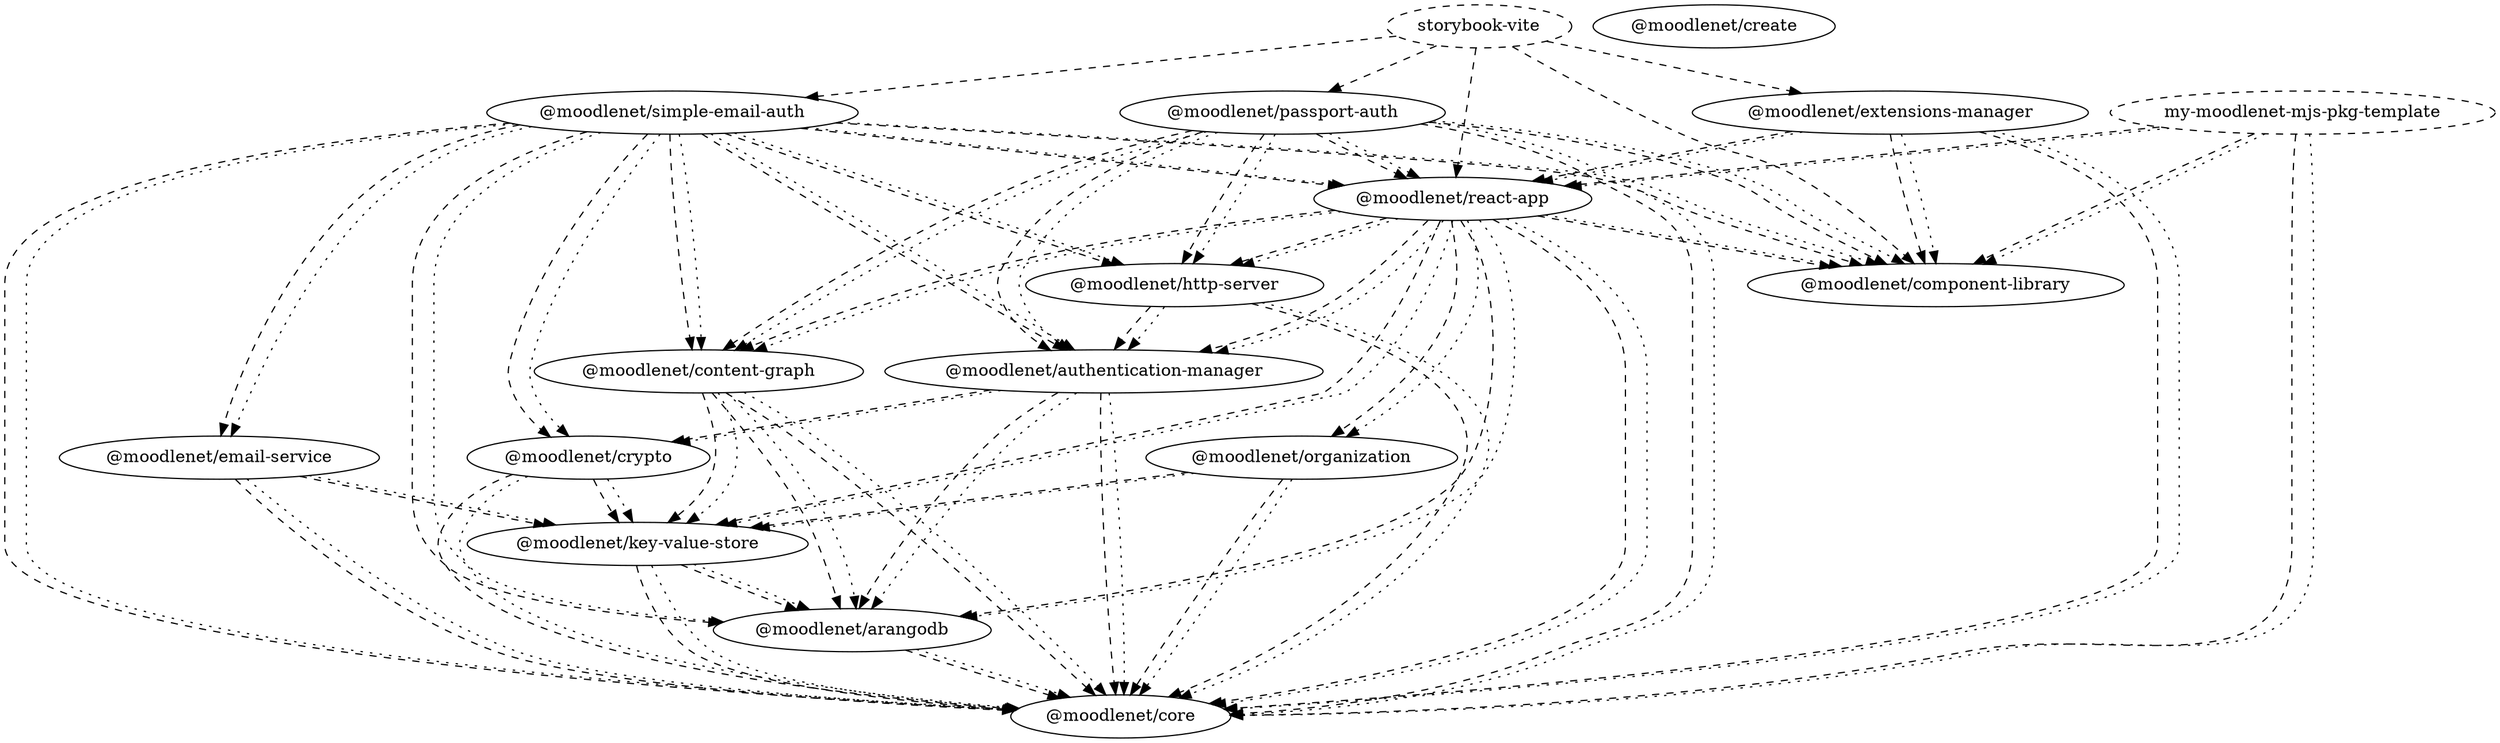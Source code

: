 digraph G {
  "@moodlenet/arangodb";
  "@moodlenet/core";
  "@moodlenet/authentication-manager";
  "@moodlenet/crypto";
  "@moodlenet/component-library";
  "@moodlenet/content-graph";
  "@moodlenet/key-value-store";
  "@moodlenet/create";
  "@moodlenet/email-service";
  "@moodlenet/extensions-manager";
  "@moodlenet/react-app";
  "@moodlenet/http-server";
  "my-moodlenet-mjs-pkg-template" [ style = "dashed" ];
  "@moodlenet/organization";
  "@moodlenet/passport-auth";
  "@moodlenet/simple-email-auth";
  "storybook-vite" [ style = "dashed" ];
  "@moodlenet/arangodb" -> "@moodlenet/core" [ style = "dashed" ];
  "@moodlenet/arangodb" -> "@moodlenet/core" [ style = "dotted" ];
  "@moodlenet/authentication-manager" -> "@moodlenet/arangodb" [ style = "dashed" ];
  "@moodlenet/authentication-manager" -> "@moodlenet/core" [ style = "dashed" ];
  "@moodlenet/authentication-manager" -> "@moodlenet/crypto" [ style = "dashed" ];
  "@moodlenet/authentication-manager" -> "@moodlenet/arangodb" [ style = "dotted" ];
  "@moodlenet/authentication-manager" -> "@moodlenet/core" [ style = "dotted" ];
  "@moodlenet/authentication-manager" -> "@moodlenet/crypto" [ style = "dotted" ];
  "@moodlenet/content-graph" -> "@moodlenet/arangodb" [ style = "dashed" ];
  "@moodlenet/content-graph" -> "@moodlenet/core" [ style = "dashed" ];
  "@moodlenet/content-graph" -> "@moodlenet/key-value-store" [ style = "dashed" ];
  "@moodlenet/content-graph" -> "@moodlenet/arangodb" [ style = "dotted" ];
  "@moodlenet/content-graph" -> "@moodlenet/core" [ style = "dotted" ];
  "@moodlenet/content-graph" -> "@moodlenet/key-value-store" [ style = "dotted" ];
  "@moodlenet/crypto" -> "@moodlenet/core" [ style = "dashed" ];
  "@moodlenet/crypto" -> "@moodlenet/key-value-store" [ style = "dashed" ];
  "@moodlenet/crypto" -> "@moodlenet/core" [ style = "dotted" ];
  "@moodlenet/crypto" -> "@moodlenet/key-value-store" [ style = "dotted" ];
  "@moodlenet/email-service" -> "@moodlenet/core" [ style = "dashed" ];
  "@moodlenet/email-service" -> "@moodlenet/key-value-store" [ style = "dashed" ];
  "@moodlenet/email-service" -> "@moodlenet/core" [ style = "dotted" ];
  "@moodlenet/email-service" -> "@moodlenet/key-value-store" [ style = "dotted" ];
  "@moodlenet/extensions-manager" -> "@moodlenet/component-library" [ style = "dashed" ];
  "@moodlenet/extensions-manager" -> "@moodlenet/core" [ style = "dashed" ];
  "@moodlenet/extensions-manager" -> "@moodlenet/react-app" [ style = "dashed" ];
  "@moodlenet/extensions-manager" -> "@moodlenet/component-library" [ style = "dotted" ];
  "@moodlenet/extensions-manager" -> "@moodlenet/core" [ style = "dotted" ];
  "@moodlenet/extensions-manager" -> "@moodlenet/react-app" [ style = "dotted" ];
  "@moodlenet/http-server" -> "@moodlenet/authentication-manager" [ style = "dashed" ];
  "@moodlenet/http-server" -> "@moodlenet/core" [ style = "dashed" ];
  "@moodlenet/http-server" -> "@moodlenet/authentication-manager" [ style = "dotted" ];
  "@moodlenet/http-server" -> "@moodlenet/core" [ style = "dotted" ];
  "@moodlenet/key-value-store" -> "@moodlenet/arangodb" [ style = "dashed" ];
  "@moodlenet/key-value-store" -> "@moodlenet/core" [ style = "dashed" ];
  "@moodlenet/key-value-store" -> "@moodlenet/arangodb" [ style = "dotted" ];
  "@moodlenet/key-value-store" -> "@moodlenet/core" [ style = "dotted" ];
  "my-moodlenet-mjs-pkg-template" -> "@moodlenet/component-library" [ style = "dashed" ];
  "my-moodlenet-mjs-pkg-template" -> "@moodlenet/core" [ style = "dashed" ];
  "my-moodlenet-mjs-pkg-template" -> "@moodlenet/react-app" [ style = "dashed" ];
  "my-moodlenet-mjs-pkg-template" -> "@moodlenet/component-library" [ style = "dotted" ];
  "my-moodlenet-mjs-pkg-template" -> "@moodlenet/core" [ style = "dotted" ];
  "my-moodlenet-mjs-pkg-template" -> "@moodlenet/react-app" [ style = "dotted" ];
  "@moodlenet/organization" -> "@moodlenet/core" [ style = "dashed" ];
  "@moodlenet/organization" -> "@moodlenet/key-value-store" [ style = "dashed" ];
  "@moodlenet/organization" -> "@moodlenet/core" [ style = "dotted" ];
  "@moodlenet/organization" -> "@moodlenet/key-value-store" [ style = "dotted" ];
  "@moodlenet/passport-auth" -> "@moodlenet/authentication-manager" [ style = "dashed" ];
  "@moodlenet/passport-auth" -> "@moodlenet/component-library" [ style = "dashed" ];
  "@moodlenet/passport-auth" -> "@moodlenet/content-graph" [ style = "dashed" ];
  "@moodlenet/passport-auth" -> "@moodlenet/core" [ style = "dashed" ];
  "@moodlenet/passport-auth" -> "@moodlenet/http-server" [ style = "dashed" ];
  "@moodlenet/passport-auth" -> "@moodlenet/react-app" [ style = "dashed" ];
  "@moodlenet/passport-auth" -> "@moodlenet/authentication-manager" [ style = "dotted" ];
  "@moodlenet/passport-auth" -> "@moodlenet/component-library" [ style = "dotted" ];
  "@moodlenet/passport-auth" -> "@moodlenet/content-graph" [ style = "dotted" ];
  "@moodlenet/passport-auth" -> "@moodlenet/core" [ style = "dotted" ];
  "@moodlenet/passport-auth" -> "@moodlenet/http-server" [ style = "dotted" ];
  "@moodlenet/passport-auth" -> "@moodlenet/react-app" [ style = "dotted" ];
  "@moodlenet/react-app" -> "@moodlenet/arangodb" [ style = "dashed" ];
  "@moodlenet/react-app" -> "@moodlenet/authentication-manager" [ style = "dashed" ];
  "@moodlenet/react-app" -> "@moodlenet/component-library" [ style = "dashed" ];
  "@moodlenet/react-app" -> "@moodlenet/content-graph" [ style = "dashed" ];
  "@moodlenet/react-app" -> "@moodlenet/core" [ style = "dashed" ];
  "@moodlenet/react-app" -> "@moodlenet/http-server" [ style = "dashed" ];
  "@moodlenet/react-app" -> "@moodlenet/key-value-store" [ style = "dashed" ];
  "@moodlenet/react-app" -> "@moodlenet/organization" [ style = "dashed" ];
  "@moodlenet/react-app" -> "@moodlenet/arangodb" [ style = "dotted" ];
  "@moodlenet/react-app" -> "@moodlenet/authentication-manager" [ style = "dotted" ];
  "@moodlenet/react-app" -> "@moodlenet/component-library" [ style = "dotted" ];
  "@moodlenet/react-app" -> "@moodlenet/content-graph" [ style = "dotted" ];
  "@moodlenet/react-app" -> "@moodlenet/core" [ style = "dotted" ];
  "@moodlenet/react-app" -> "@moodlenet/http-server" [ style = "dotted" ];
  "@moodlenet/react-app" -> "@moodlenet/key-value-store" [ style = "dotted" ];
  "@moodlenet/react-app" -> "@moodlenet/organization" [ style = "dotted" ];
  "@moodlenet/simple-email-auth" -> "@moodlenet/arangodb" [ style = "dashed" ];
  "@moodlenet/simple-email-auth" -> "@moodlenet/authentication-manager" [ style = "dashed" ];
  "@moodlenet/simple-email-auth" -> "@moodlenet/component-library" [ style = "dashed" ];
  "@moodlenet/simple-email-auth" -> "@moodlenet/content-graph" [ style = "dashed" ];
  "@moodlenet/simple-email-auth" -> "@moodlenet/core" [ style = "dashed" ];
  "@moodlenet/simple-email-auth" -> "@moodlenet/crypto" [ style = "dashed" ];
  "@moodlenet/simple-email-auth" -> "@moodlenet/email-service" [ style = "dashed" ];
  "@moodlenet/simple-email-auth" -> "@moodlenet/http-server" [ style = "dashed" ];
  "@moodlenet/simple-email-auth" -> "@moodlenet/react-app" [ style = "dashed" ];
  "@moodlenet/simple-email-auth" -> "@moodlenet/arangodb" [ style = "dotted" ];
  "@moodlenet/simple-email-auth" -> "@moodlenet/authentication-manager" [ style = "dotted" ];
  "@moodlenet/simple-email-auth" -> "@moodlenet/component-library" [ style = "dotted" ];
  "@moodlenet/simple-email-auth" -> "@moodlenet/content-graph" [ style = "dotted" ];
  "@moodlenet/simple-email-auth" -> "@moodlenet/core" [ style = "dotted" ];
  "@moodlenet/simple-email-auth" -> "@moodlenet/crypto" [ style = "dotted" ];
  "@moodlenet/simple-email-auth" -> "@moodlenet/email-service" [ style = "dotted" ];
  "@moodlenet/simple-email-auth" -> "@moodlenet/http-server" [ style = "dotted" ];
  "@moodlenet/simple-email-auth" -> "@moodlenet/react-app" [ style = "dotted" ];
  "storybook-vite" -> "@moodlenet/component-library" [ style = "dashed" ];
  "storybook-vite" -> "@moodlenet/extensions-manager" [ style = "dashed" ];
  "storybook-vite" -> "@moodlenet/passport-auth" [ style = "dashed" ];
  "storybook-vite" -> "@moodlenet/react-app" [ style = "dashed" ];
  "storybook-vite" -> "@moodlenet/simple-email-auth" [ style = "dashed" ];
}
